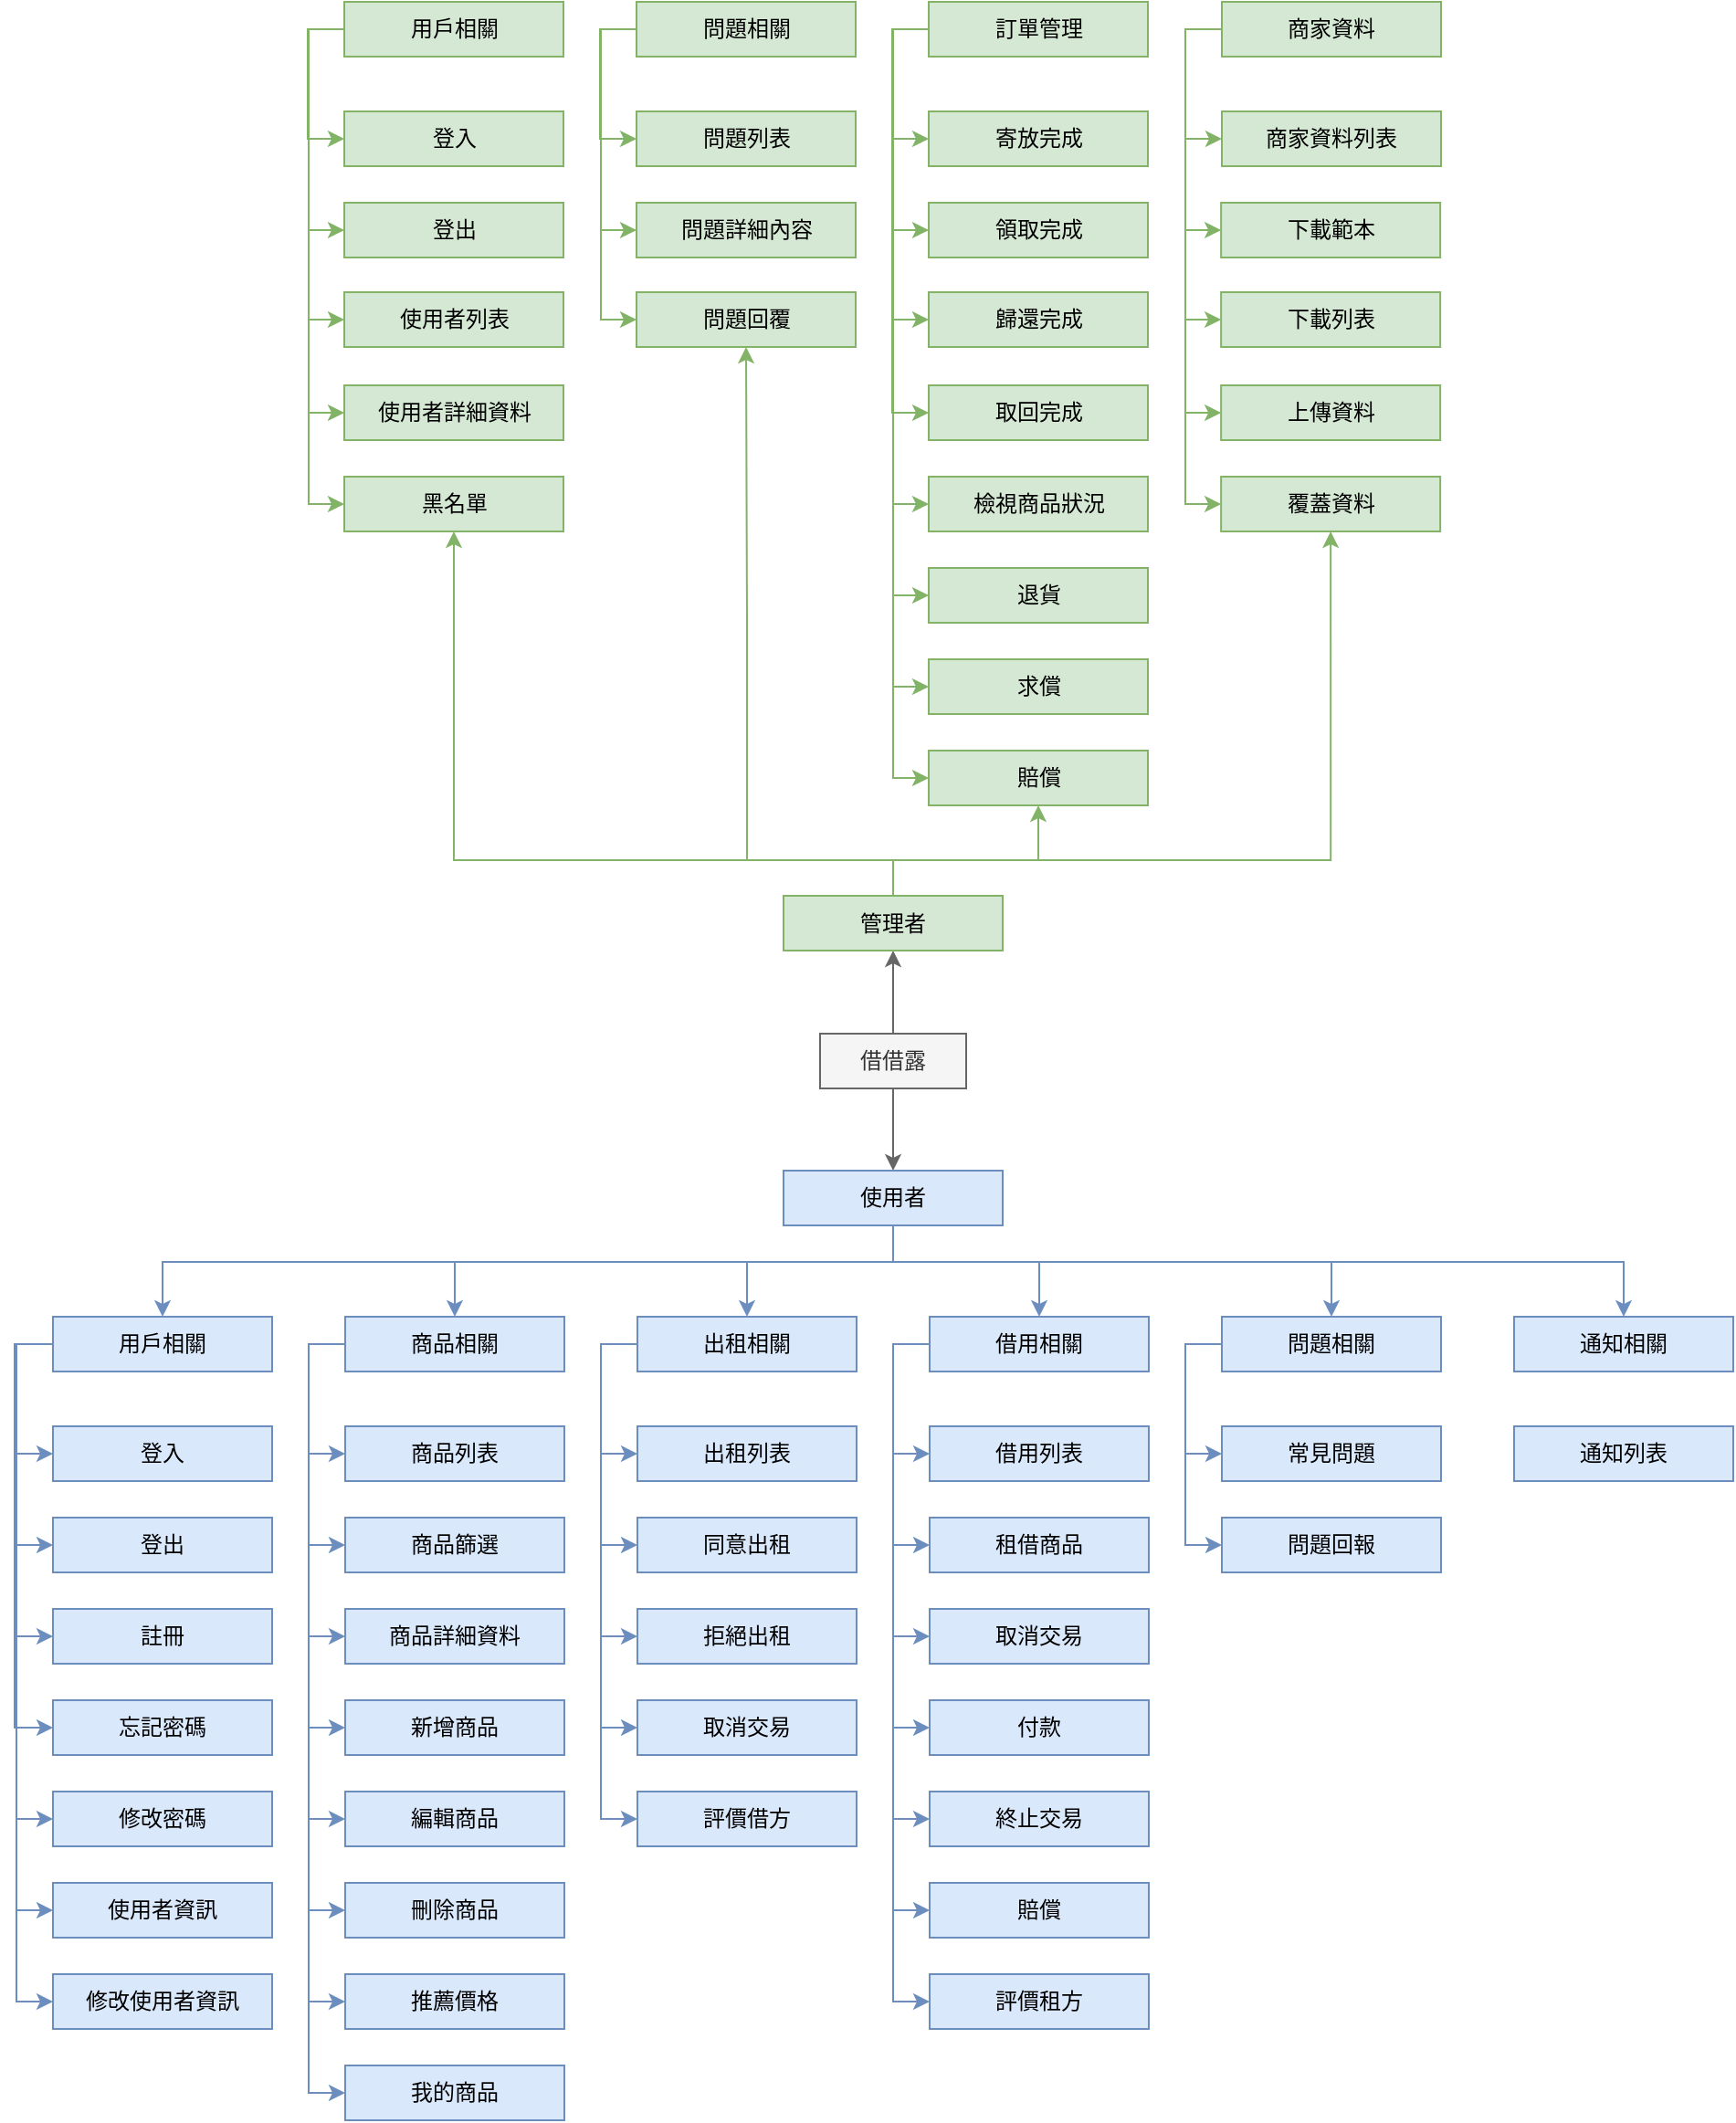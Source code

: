 <mxfile version="14.0.0" type="device"><diagram id="3xspzi98UXfjYOG-OL3M" name="Page-1"><mxGraphModel dx="4780" dy="2593" grid="1" gridSize="10" guides="1" tooltips="1" connect="1" arrows="1" fold="1" page="1" pageScale="1" pageWidth="827" pageHeight="1169" math="0" shadow="0"><root><mxCell id="0"/><mxCell id="1" parent="0"/><mxCell id="9CnYv4ZMV7aLGbf2KHsw-47" style="edgeStyle=orthogonalEdgeStyle;rounded=0;orthogonalLoop=1;jettySize=auto;html=1;entryX=0.5;entryY=1;entryDx=0;entryDy=0;strokeColor=#666666;fillColor=#f5f5f5;" parent="1" source="W2VD9z1xtTbjaSC_eACu-1" target="W2VD9z1xtTbjaSC_eACu-3" edge="1"><mxGeometry relative="1" as="geometry"/></mxCell><mxCell id="nvbiI8qm4RWDlXmhNoOv-21" style="edgeStyle=orthogonalEdgeStyle;rounded=0;orthogonalLoop=1;jettySize=auto;html=1;entryX=0.5;entryY=0;entryDx=0;entryDy=0;strokeColor=#666666;fillColor=#f5f5f5;" parent="1" source="W2VD9z1xtTbjaSC_eACu-1" target="W2VD9z1xtTbjaSC_eACu-2" edge="1"><mxGeometry relative="1" as="geometry"/></mxCell><mxCell id="W2VD9z1xtTbjaSC_eACu-1" value="借借露" style="rounded=0;whiteSpace=wrap;html=1;fillColor=#f5f5f5;strokeColor=#666666;fontColor=#333333;" parent="1" vertex="1"><mxGeometry x="380" y="565" width="80" height="30" as="geometry"/></mxCell><mxCell id="nvbiI8qm4RWDlXmhNoOv-41" style="edgeStyle=orthogonalEdgeStyle;rounded=0;orthogonalLoop=1;jettySize=auto;html=1;entryX=0.5;entryY=0;entryDx=0;entryDy=0;strokeColor=#6c8ebf;fillColor=#dae8fc;" parent="1" source="W2VD9z1xtTbjaSC_eACu-2" target="W2VD9z1xtTbjaSC_eACu-5" edge="1"><mxGeometry relative="1" as="geometry"><Array as="points"><mxPoint x="420" y="690"/><mxPoint x="20" y="690"/></Array></mxGeometry></mxCell><mxCell id="nvbiI8qm4RWDlXmhNoOv-42" style="edgeStyle=orthogonalEdgeStyle;rounded=0;orthogonalLoop=1;jettySize=auto;html=1;entryX=0.5;entryY=0;entryDx=0;entryDy=0;strokeColor=#6c8ebf;fillColor=#dae8fc;" parent="1" source="W2VD9z1xtTbjaSC_eACu-2" target="9CnYv4ZMV7aLGbf2KHsw-19" edge="1"><mxGeometry relative="1" as="geometry"><Array as="points"><mxPoint x="420" y="690"/><mxPoint x="180" y="690"/></Array></mxGeometry></mxCell><mxCell id="nvbiI8qm4RWDlXmhNoOv-43" style="edgeStyle=orthogonalEdgeStyle;rounded=0;orthogonalLoop=1;jettySize=auto;html=1;entryX=0.5;entryY=0;entryDx=0;entryDy=0;strokeColor=#6c8ebf;fillColor=#dae8fc;" parent="1" source="W2VD9z1xtTbjaSC_eACu-2" target="W2VD9z1xtTbjaSC_eACu-9" edge="1"><mxGeometry relative="1" as="geometry"><Array as="points"><mxPoint x="420" y="690"/><mxPoint x="340" y="690"/></Array></mxGeometry></mxCell><mxCell id="nvbiI8qm4RWDlXmhNoOv-44" style="edgeStyle=orthogonalEdgeStyle;rounded=0;orthogonalLoop=1;jettySize=auto;html=1;entryX=0.5;entryY=0;entryDx=0;entryDy=0;strokeColor=#6c8ebf;fillColor=#dae8fc;" parent="1" source="W2VD9z1xtTbjaSC_eACu-2" target="W2VD9z1xtTbjaSC_eACu-7" edge="1"><mxGeometry relative="1" as="geometry"><Array as="points"><mxPoint x="420" y="690"/><mxPoint x="500" y="690"/></Array></mxGeometry></mxCell><mxCell id="nvbiI8qm4RWDlXmhNoOv-45" style="edgeStyle=orthogonalEdgeStyle;rounded=0;orthogonalLoop=1;jettySize=auto;html=1;entryX=0.5;entryY=0;entryDx=0;entryDy=0;strokeColor=#6c8ebf;fillColor=#dae8fc;" parent="1" source="W2VD9z1xtTbjaSC_eACu-2" target="9CnYv4ZMV7aLGbf2KHsw-10" edge="1"><mxGeometry relative="1" as="geometry"><Array as="points"><mxPoint x="420" y="690"/><mxPoint x="660" y="690"/></Array></mxGeometry></mxCell><mxCell id="nvbiI8qm4RWDlXmhNoOv-46" style="edgeStyle=orthogonalEdgeStyle;rounded=0;orthogonalLoop=1;jettySize=auto;html=1;strokeColor=#6c8ebf;fillColor=#dae8fc;" parent="1" source="W2VD9z1xtTbjaSC_eACu-2" target="nvbiI8qm4RWDlXmhNoOv-39" edge="1"><mxGeometry relative="1" as="geometry"><Array as="points"><mxPoint x="420" y="690"/><mxPoint x="820" y="690"/></Array></mxGeometry></mxCell><mxCell id="W2VD9z1xtTbjaSC_eACu-2" value="使用者" style="rounded=0;whiteSpace=wrap;html=1;fillColor=#dae8fc;strokeColor=#6c8ebf;fontColor=#000000;" parent="1" vertex="1"><mxGeometry x="360" y="640" width="120" height="30" as="geometry"/></mxCell><mxCell id="JV4ZUoHTYlGllZ0NXQ0A-34" style="edgeStyle=orthogonalEdgeStyle;rounded=0;orthogonalLoop=1;jettySize=auto;html=1;entryX=0.5;entryY=1;entryDx=0;entryDy=0;strokeColor=#82b366;fillColor=#d5e8d4;" edge="1" parent="1" source="W2VD9z1xtTbjaSC_eACu-3" target="9CnYv4ZMV7aLGbf2KHsw-43"><mxGeometry relative="1" as="geometry"><Array as="points"><mxPoint x="420" y="470"/><mxPoint x="180" y="470"/></Array></mxGeometry></mxCell><mxCell id="JV4ZUoHTYlGllZ0NXQ0A-36" style="edgeStyle=orthogonalEdgeStyle;rounded=0;orthogonalLoop=1;jettySize=auto;html=1;entryX=0.5;entryY=1;entryDx=0;entryDy=0;strokeColor=#82b366;fillColor=#d5e8d4;" edge="1" parent="1" source="W2VD9z1xtTbjaSC_eACu-3" target="H8Y2yIrfdVpz1dwMGRAc-1"><mxGeometry relative="1" as="geometry"><Array as="points"><mxPoint x="420" y="470"/><mxPoint x="340" y="470"/><mxPoint x="340" y="339"/><mxPoint x="340" y="339"/></Array></mxGeometry></mxCell><mxCell id="JV4ZUoHTYlGllZ0NXQ0A-37" style="edgeStyle=orthogonalEdgeStyle;rounded=0;orthogonalLoop=1;jettySize=auto;html=1;entryX=0.5;entryY=1;entryDx=0;entryDy=0;strokeColor=#82b366;fillColor=#d5e8d4;" edge="1" parent="1" source="W2VD9z1xtTbjaSC_eACu-3" target="nvbiI8qm4RWDlXmhNoOv-23"><mxGeometry relative="1" as="geometry"><Array as="points"><mxPoint x="420" y="470"/><mxPoint x="500" y="470"/></Array></mxGeometry></mxCell><mxCell id="JV4ZUoHTYlGllZ0NXQ0A-39" style="edgeStyle=orthogonalEdgeStyle;rounded=0;orthogonalLoop=1;jettySize=auto;html=1;entryX=0.5;entryY=1;entryDx=0;entryDy=0;strokeColor=#82b366;fillColor=#d5e8d4;" edge="1" parent="1" source="W2VD9z1xtTbjaSC_eACu-3" target="JV4ZUoHTYlGllZ0NXQ0A-27"><mxGeometry relative="1" as="geometry"><Array as="points"><mxPoint x="420" y="470"/><mxPoint x="660" y="470"/></Array></mxGeometry></mxCell><mxCell id="W2VD9z1xtTbjaSC_eACu-3" value="管理者" style="rounded=0;whiteSpace=wrap;html=1;fillColor=#d5e8d4;strokeColor=#82b366;fontColor=#000000;" parent="1" vertex="1"><mxGeometry x="360" y="489.5" width="120" height="30" as="geometry"/></mxCell><mxCell id="W2VD9z1xtTbjaSC_eACu-25" style="edgeStyle=orthogonalEdgeStyle;rounded=0;orthogonalLoop=1;jettySize=auto;html=1;entryX=0;entryY=0.5;entryDx=0;entryDy=0;fillColor=#dae8fc;strokeColor=#6c8ebf;" parent="1" source="W2VD9z1xtTbjaSC_eACu-5" target="W2VD9z1xtTbjaSC_eACu-8" edge="1"><mxGeometry relative="1" as="geometry"><Array as="points"><mxPoint x="-61" y="735"/><mxPoint x="-61" y="795"/></Array></mxGeometry></mxCell><mxCell id="W2VD9z1xtTbjaSC_eACu-26" style="edgeStyle=orthogonalEdgeStyle;rounded=0;orthogonalLoop=1;jettySize=auto;html=1;entryX=0;entryY=0.5;entryDx=0;entryDy=0;fillColor=#dae8fc;strokeColor=#6c8ebf;" parent="1" source="W2VD9z1xtTbjaSC_eACu-5" target="W2VD9z1xtTbjaSC_eACu-6" edge="1"><mxGeometry relative="1" as="geometry"><Array as="points"><mxPoint x="-61" y="735"/><mxPoint x="-61" y="845"/></Array></mxGeometry></mxCell><mxCell id="W2VD9z1xtTbjaSC_eACu-27" style="edgeStyle=orthogonalEdgeStyle;rounded=0;orthogonalLoop=1;jettySize=auto;html=1;entryX=0;entryY=0.5;entryDx=0;entryDy=0;fillColor=#dae8fc;strokeColor=#6c8ebf;" parent="1" source="W2VD9z1xtTbjaSC_eACu-5" target="9CnYv4ZMV7aLGbf2KHsw-31" edge="1"><mxGeometry relative="1" as="geometry"><Array as="points"><mxPoint x="-61" y="735"/><mxPoint x="-61" y="895"/></Array></mxGeometry></mxCell><mxCell id="JV4ZUoHTYlGllZ0NXQ0A-16" style="edgeStyle=orthogonalEdgeStyle;rounded=0;orthogonalLoop=1;jettySize=auto;html=1;entryX=0;entryY=0.5;entryDx=0;entryDy=0;strokeColor=#6c8ebf;fillColor=#dae8fc;" edge="1" parent="1" source="W2VD9z1xtTbjaSC_eACu-5" target="JV4ZUoHTYlGllZ0NXQ0A-13"><mxGeometry relative="1" as="geometry"><Array as="points"><mxPoint x="-60" y="735"/><mxPoint x="-60" y="995"/></Array></mxGeometry></mxCell><mxCell id="JV4ZUoHTYlGllZ0NXQ0A-17" style="edgeStyle=orthogonalEdgeStyle;rounded=0;orthogonalLoop=1;jettySize=auto;html=1;entryX=0;entryY=0.5;entryDx=0;entryDy=0;strokeColor=#6c8ebf;fillColor=#dae8fc;" edge="1" parent="1" source="W2VD9z1xtTbjaSC_eACu-5" target="9CnYv4ZMV7aLGbf2KHsw-15"><mxGeometry relative="1" as="geometry"><Array as="points"><mxPoint x="-60" y="735"/><mxPoint x="-60" y="1045"/></Array></mxGeometry></mxCell><mxCell id="JV4ZUoHTYlGllZ0NXQ0A-18" style="edgeStyle=orthogonalEdgeStyle;rounded=0;orthogonalLoop=1;jettySize=auto;html=1;entryX=0;entryY=0.5;entryDx=0;entryDy=0;strokeColor=#6c8ebf;fillColor=#dae8fc;" edge="1" parent="1" source="W2VD9z1xtTbjaSC_eACu-5" target="9CnYv4ZMV7aLGbf2KHsw-17"><mxGeometry relative="1" as="geometry"><Array as="points"><mxPoint x="-60" y="735"/><mxPoint x="-60" y="1095"/></Array></mxGeometry></mxCell><mxCell id="W2VD9z1xtTbjaSC_eACu-5" value="用戶相關" style="rounded=0;whiteSpace=wrap;html=1;fillColor=#dae8fc;strokeColor=#6c8ebf;fontColor=#000000;" parent="1" vertex="1"><mxGeometry x="-40" y="720" width="120" height="30" as="geometry"/></mxCell><mxCell id="W2VD9z1xtTbjaSC_eACu-6" value="登出" style="rounded=0;whiteSpace=wrap;html=1;fillColor=#dae8fc;strokeColor=#6c8ebf;fontColor=#000000;" parent="1" vertex="1"><mxGeometry x="-40" y="830" width="120" height="30" as="geometry"/></mxCell><mxCell id="W2VD9z1xtTbjaSC_eACu-37" style="edgeStyle=orthogonalEdgeStyle;rounded=0;orthogonalLoop=1;jettySize=auto;html=1;entryX=0;entryY=0.5;entryDx=0;entryDy=0;fillColor=#dae8fc;strokeColor=#6c8ebf;" parent="1" source="W2VD9z1xtTbjaSC_eACu-7" target="W2VD9z1xtTbjaSC_eACu-10" edge="1"><mxGeometry relative="1" as="geometry"><Array as="points"><mxPoint x="420" y="735"/><mxPoint x="420" y="795"/></Array></mxGeometry></mxCell><mxCell id="W2VD9z1xtTbjaSC_eACu-38" style="edgeStyle=orthogonalEdgeStyle;rounded=0;orthogonalLoop=1;jettySize=auto;html=1;entryX=0;entryY=0.5;entryDx=0;entryDy=0;fillColor=#dae8fc;strokeColor=#6c8ebf;" parent="1" source="W2VD9z1xtTbjaSC_eACu-7" target="9CnYv4ZMV7aLGbf2KHsw-26" edge="1"><mxGeometry relative="1" as="geometry"><Array as="points"><mxPoint x="420" y="735"/><mxPoint x="420" y="845"/></Array></mxGeometry></mxCell><mxCell id="9CnYv4ZMV7aLGbf2KHsw-34" style="edgeStyle=orthogonalEdgeStyle;rounded=0;orthogonalLoop=1;jettySize=auto;html=1;entryX=0;entryY=0.5;entryDx=0;entryDy=0;strokeColor=#6c8ebf;fillColor=#dae8fc;" parent="1" source="W2VD9z1xtTbjaSC_eACu-7" target="W2VD9z1xtTbjaSC_eACu-13" edge="1"><mxGeometry relative="1" as="geometry"><Array as="points"><mxPoint x="420" y="735"/><mxPoint x="420" y="895"/></Array></mxGeometry></mxCell><mxCell id="nvbiI8qm4RWDlXmhNoOv-34" style="edgeStyle=orthogonalEdgeStyle;rounded=0;orthogonalLoop=1;jettySize=auto;html=1;entryX=0;entryY=0.5;entryDx=0;entryDy=0;strokeColor=#6c8ebf;fillColor=#dae8fc;" parent="1" source="W2VD9z1xtTbjaSC_eACu-7" target="nvbiI8qm4RWDlXmhNoOv-32" edge="1"><mxGeometry relative="1" as="geometry"><Array as="points"><mxPoint x="420" y="735"/><mxPoint x="420" y="945"/></Array></mxGeometry></mxCell><mxCell id="nvbiI8qm4RWDlXmhNoOv-35" style="edgeStyle=orthogonalEdgeStyle;rounded=0;orthogonalLoop=1;jettySize=auto;html=1;entryX=0;entryY=0.5;entryDx=0;entryDy=0;strokeColor=#6c8ebf;fillColor=#dae8fc;" parent="1" source="W2VD9z1xtTbjaSC_eACu-7" target="nvbiI8qm4RWDlXmhNoOv-33" edge="1"><mxGeometry relative="1" as="geometry"><Array as="points"><mxPoint x="420" y="735"/><mxPoint x="420" y="995"/></Array></mxGeometry></mxCell><mxCell id="nvbiI8qm4RWDlXmhNoOv-36" style="edgeStyle=orthogonalEdgeStyle;rounded=0;orthogonalLoop=1;jettySize=auto;html=1;entryX=0;entryY=0.5;entryDx=0;entryDy=0;strokeColor=#6c8ebf;fillColor=#dae8fc;" parent="1" source="W2VD9z1xtTbjaSC_eACu-7" target="9CnYv4ZMV7aLGbf2KHsw-18" edge="1"><mxGeometry relative="1" as="geometry"><Array as="points"><mxPoint x="420" y="735"/><mxPoint x="420" y="1045"/></Array></mxGeometry></mxCell><mxCell id="JV4ZUoHTYlGllZ0NXQ0A-21" style="edgeStyle=orthogonalEdgeStyle;rounded=0;orthogonalLoop=1;jettySize=auto;html=1;entryX=0;entryY=0.5;entryDx=0;entryDy=0;strokeColor=#6c8ebf;fillColor=#dae8fc;" edge="1" parent="1" source="W2VD9z1xtTbjaSC_eACu-7" target="JV4ZUoHTYlGllZ0NXQ0A-15"><mxGeometry relative="1" as="geometry"><Array as="points"><mxPoint x="420" y="735"/><mxPoint x="420" y="1095"/></Array></mxGeometry></mxCell><mxCell id="W2VD9z1xtTbjaSC_eACu-7" value="&lt;div&gt;借用相關&lt;/div&gt;" style="rounded=0;whiteSpace=wrap;html=1;fillColor=#dae8fc;strokeColor=#6c8ebf;fontColor=#000000;" parent="1" vertex="1"><mxGeometry x="440" y="720" width="120" height="30" as="geometry"/></mxCell><mxCell id="W2VD9z1xtTbjaSC_eACu-8" value="登入" style="rounded=0;whiteSpace=wrap;html=1;fillColor=#dae8fc;strokeColor=#6c8ebf;fontColor=#000000;" parent="1" vertex="1"><mxGeometry x="-40" y="780" width="120" height="30" as="geometry"/></mxCell><mxCell id="W2VD9z1xtTbjaSC_eACu-32" style="edgeStyle=orthogonalEdgeStyle;rounded=0;orthogonalLoop=1;jettySize=auto;html=1;entryX=0;entryY=0.5;entryDx=0;entryDy=0;fillColor=#dae8fc;strokeColor=#6c8ebf;" parent="1" source="W2VD9z1xtTbjaSC_eACu-9" target="W2VD9z1xtTbjaSC_eACu-15" edge="1"><mxGeometry relative="1" as="geometry"><Array as="points"><mxPoint x="260" y="735"/><mxPoint x="260" y="795"/></Array></mxGeometry></mxCell><mxCell id="W2VD9z1xtTbjaSC_eACu-33" style="edgeStyle=orthogonalEdgeStyle;rounded=0;orthogonalLoop=1;jettySize=auto;html=1;entryX=0;entryY=0.5;entryDx=0;entryDy=0;fillColor=#dae8fc;strokeColor=#6c8ebf;" parent="1" source="W2VD9z1xtTbjaSC_eACu-9" target="W2VD9z1xtTbjaSC_eACu-16" edge="1"><mxGeometry relative="1" as="geometry"><Array as="points"><mxPoint x="260" y="735"/><mxPoint x="260" y="845"/></Array></mxGeometry></mxCell><mxCell id="W2VD9z1xtTbjaSC_eACu-34" style="edgeStyle=orthogonalEdgeStyle;rounded=0;orthogonalLoop=1;jettySize=auto;html=1;entryX=0;entryY=0.5;entryDx=0;entryDy=0;fillColor=#dae8fc;strokeColor=#6c8ebf;" parent="1" source="W2VD9z1xtTbjaSC_eACu-9" target="W2VD9z1xtTbjaSC_eACu-19" edge="1"><mxGeometry relative="1" as="geometry"><Array as="points"><mxPoint x="260" y="735"/><mxPoint x="260" y="895"/></Array></mxGeometry></mxCell><mxCell id="W2VD9z1xtTbjaSC_eACu-35" style="edgeStyle=orthogonalEdgeStyle;rounded=0;orthogonalLoop=1;jettySize=auto;html=1;entryX=0;entryY=0.5;entryDx=0;entryDy=0;fillColor=#dae8fc;strokeColor=#6c8ebf;" parent="1" source="W2VD9z1xtTbjaSC_eACu-9" target="W2VD9z1xtTbjaSC_eACu-17" edge="1"><mxGeometry relative="1" as="geometry"><Array as="points"><mxPoint x="260" y="735"/><mxPoint x="260" y="945"/></Array></mxGeometry></mxCell><mxCell id="W2VD9z1xtTbjaSC_eACu-36" style="edgeStyle=orthogonalEdgeStyle;rounded=0;orthogonalLoop=1;jettySize=auto;html=1;entryX=0;entryY=0.5;entryDx=0;entryDy=0;fillColor=#dae8fc;strokeColor=#6c8ebf;" parent="1" source="W2VD9z1xtTbjaSC_eACu-9" target="W2VD9z1xtTbjaSC_eACu-18" edge="1"><mxGeometry relative="1" as="geometry"><Array as="points"><mxPoint x="260" y="735"/><mxPoint x="260" y="995"/></Array></mxGeometry></mxCell><mxCell id="W2VD9z1xtTbjaSC_eACu-9" value="出租相關" style="rounded=0;whiteSpace=wrap;html=1;fillColor=#dae8fc;strokeColor=#6c8ebf;fontColor=#000000;" parent="1" vertex="1"><mxGeometry x="280" y="720" width="120" height="30" as="geometry"/></mxCell><mxCell id="W2VD9z1xtTbjaSC_eACu-10" value="借用列表" style="rounded=0;whiteSpace=wrap;html=1;fillColor=#dae8fc;strokeColor=#6c8ebf;fontColor=#000000;" parent="1" vertex="1"><mxGeometry x="440" y="780" width="120" height="30" as="geometry"/></mxCell><mxCell id="W2VD9z1xtTbjaSC_eACu-11" value="忘記密碼" style="rounded=0;whiteSpace=wrap;html=1;fillColor=#dae8fc;strokeColor=#6c8ebf;fontColor=#000000;" parent="1" vertex="1"><mxGeometry x="-40" y="930" width="120" height="30" as="geometry"/></mxCell><mxCell id="W2VD9z1xtTbjaSC_eACu-13" value="取消交易" style="rounded=0;whiteSpace=wrap;html=1;fillColor=#dae8fc;strokeColor=#6c8ebf;fontColor=#000000;" parent="1" vertex="1"><mxGeometry x="440" y="880" width="120" height="30" as="geometry"/></mxCell><mxCell id="W2VD9z1xtTbjaSC_eACu-15" value="出租列表" style="rounded=0;whiteSpace=wrap;html=1;fillColor=#dae8fc;strokeColor=#6c8ebf;fontColor=#000000;" parent="1" vertex="1"><mxGeometry x="280" y="780" width="120" height="30" as="geometry"/></mxCell><mxCell id="W2VD9z1xtTbjaSC_eACu-16" value="同意出租" style="rounded=0;whiteSpace=wrap;html=1;fillColor=#dae8fc;strokeColor=#6c8ebf;fontColor=#000000;" parent="1" vertex="1"><mxGeometry x="280" y="830" width="120" height="30" as="geometry"/></mxCell><mxCell id="W2VD9z1xtTbjaSC_eACu-17" value="取消交易" style="rounded=0;whiteSpace=wrap;html=1;fillColor=#dae8fc;strokeColor=#6c8ebf;fontColor=#000000;" parent="1" vertex="1"><mxGeometry x="280" y="930" width="120" height="30" as="geometry"/></mxCell><mxCell id="W2VD9z1xtTbjaSC_eACu-18" value="評價借方" style="rounded=0;whiteSpace=wrap;html=1;fillColor=#dae8fc;strokeColor=#6c8ebf;fontColor=#000000;" parent="1" vertex="1"><mxGeometry x="280" y="980" width="120" height="30" as="geometry"/></mxCell><mxCell id="W2VD9z1xtTbjaSC_eACu-19" value="拒絕出租" style="rounded=0;whiteSpace=wrap;html=1;fillColor=#dae8fc;strokeColor=#6c8ebf;fontColor=#000000;" parent="1" vertex="1"><mxGeometry x="280" y="880" width="120" height="30" as="geometry"/></mxCell><mxCell id="H8Y2yIrfdVpz1dwMGRAc-1" value="問題回覆" style="rounded=0;whiteSpace=wrap;html=1;fillColor=#d5e8d4;strokeColor=#82b366;fontColor=#000000;" parent="1" vertex="1"><mxGeometry x="279.5" y="159" width="120" height="30" as="geometry"/></mxCell><mxCell id="H8Y2yIrfdVpz1dwMGRAc-2" value="問題列表" style="rounded=0;whiteSpace=wrap;html=1;fillColor=#d5e8d4;strokeColor=#82b366;fontColor=#000000;" parent="1" vertex="1"><mxGeometry x="279.5" y="60" width="120" height="30" as="geometry"/></mxCell><mxCell id="H8Y2yIrfdVpz1dwMGRAc-29" style="edgeStyle=orthogonalEdgeStyle;rounded=0;orthogonalLoop=1;jettySize=auto;html=1;fillColor=#d5e8d4;strokeColor=#82b366;" parent="1" source="H8Y2yIrfdVpz1dwMGRAc-3" edge="1"><mxGeometry relative="1" as="geometry"><mxPoint x="279.5" y="75" as="targetPoint"/><Array as="points"><mxPoint x="259.5" y="15"/><mxPoint x="259.5" y="75"/><mxPoint x="279.5" y="75"/></Array></mxGeometry></mxCell><mxCell id="JV4ZUoHTYlGllZ0NXQ0A-10" style="edgeStyle=orthogonalEdgeStyle;rounded=0;orthogonalLoop=1;jettySize=auto;html=1;entryX=0;entryY=0.5;entryDx=0;entryDy=0;strokeColor=#82b366;fillColor=#d5e8d4;" edge="1" parent="1" source="H8Y2yIrfdVpz1dwMGRAc-3" target="JV4ZUoHTYlGllZ0NXQ0A-4"><mxGeometry relative="1" as="geometry"><Array as="points"><mxPoint x="260" y="15"/><mxPoint x="260" y="125"/></Array></mxGeometry></mxCell><mxCell id="JV4ZUoHTYlGllZ0NXQ0A-11" style="edgeStyle=orthogonalEdgeStyle;rounded=0;orthogonalLoop=1;jettySize=auto;html=1;entryX=0;entryY=0.5;entryDx=0;entryDy=0;strokeColor=#82b366;fillColor=#d5e8d4;" edge="1" parent="1" source="H8Y2yIrfdVpz1dwMGRAc-3" target="H8Y2yIrfdVpz1dwMGRAc-1"><mxGeometry relative="1" as="geometry"><Array as="points"><mxPoint x="260" y="15"/><mxPoint x="260" y="174"/></Array></mxGeometry></mxCell><mxCell id="H8Y2yIrfdVpz1dwMGRAc-3" value="問題相關" style="rounded=0;whiteSpace=wrap;html=1;fillColor=#d5e8d4;strokeColor=#82b366;fontColor=#000000;" parent="1" vertex="1"><mxGeometry x="279.5" width="120" height="30" as="geometry"/></mxCell><mxCell id="H8Y2yIrfdVpz1dwMGRAc-9" value="登入" style="rounded=0;whiteSpace=wrap;html=1;fillColor=#d5e8d4;strokeColor=#82b366;fontColor=#000000;" parent="1" vertex="1"><mxGeometry x="119.5" y="60" width="120" height="30" as="geometry"/></mxCell><mxCell id="H8Y2yIrfdVpz1dwMGRAc-24" style="edgeStyle=orthogonalEdgeStyle;rounded=0;orthogonalLoop=1;jettySize=auto;html=1;fillColor=#d5e8d4;strokeColor=#82b366;" parent="1" source="H8Y2yIrfdVpz1dwMGRAc-10" edge="1"><mxGeometry relative="1" as="geometry"><mxPoint x="119.5" y="75" as="targetPoint"/><Array as="points"><mxPoint x="99.5" y="15"/><mxPoint x="99.5" y="75"/><mxPoint x="119.5" y="75"/></Array></mxGeometry></mxCell><mxCell id="JV4ZUoHTYlGllZ0NXQ0A-6" style="edgeStyle=orthogonalEdgeStyle;rounded=0;orthogonalLoop=1;jettySize=auto;html=1;entryX=0;entryY=0.5;entryDx=0;entryDy=0;strokeColor=#82b366;fillColor=#d5e8d4;" edge="1" parent="1" source="H8Y2yIrfdVpz1dwMGRAc-10" target="JV4ZUoHTYlGllZ0NXQ0A-2"><mxGeometry relative="1" as="geometry"><Array as="points"><mxPoint x="100" y="15"/><mxPoint x="100" y="125"/></Array></mxGeometry></mxCell><mxCell id="JV4ZUoHTYlGllZ0NXQ0A-7" style="edgeStyle=orthogonalEdgeStyle;rounded=0;orthogonalLoop=1;jettySize=auto;html=1;entryX=0;entryY=0.5;entryDx=0;entryDy=0;strokeColor=#82b366;fillColor=#d5e8d4;" edge="1" parent="1" source="H8Y2yIrfdVpz1dwMGRAc-10" target="JV4ZUoHTYlGllZ0NXQ0A-1"><mxGeometry relative="1" as="geometry"><Array as="points"><mxPoint x="100" y="15"/><mxPoint x="100" y="174"/></Array></mxGeometry></mxCell><mxCell id="JV4ZUoHTYlGllZ0NXQ0A-8" style="edgeStyle=orthogonalEdgeStyle;rounded=0;orthogonalLoop=1;jettySize=auto;html=1;entryX=0;entryY=0.5;entryDx=0;entryDy=0;strokeColor=#82b366;fillColor=#d5e8d4;" edge="1" parent="1" source="H8Y2yIrfdVpz1dwMGRAc-10" target="JV4ZUoHTYlGllZ0NXQ0A-3"><mxGeometry relative="1" as="geometry"><Array as="points"><mxPoint x="100" y="15"/><mxPoint x="100" y="225"/></Array></mxGeometry></mxCell><mxCell id="JV4ZUoHTYlGllZ0NXQ0A-9" style="edgeStyle=orthogonalEdgeStyle;rounded=0;orthogonalLoop=1;jettySize=auto;html=1;entryX=0;entryY=0.5;entryDx=0;entryDy=0;strokeColor=#82b366;fillColor=#d5e8d4;" edge="1" parent="1" source="H8Y2yIrfdVpz1dwMGRAc-10" target="9CnYv4ZMV7aLGbf2KHsw-43"><mxGeometry relative="1" as="geometry"><Array as="points"><mxPoint x="100" y="15"/><mxPoint x="100" y="275"/></Array></mxGeometry></mxCell><mxCell id="H8Y2yIrfdVpz1dwMGRAc-10" value="用戶相關" style="rounded=0;whiteSpace=wrap;html=1;fillColor=#d5e8d4;strokeColor=#82b366;fontColor=#000000;" parent="1" vertex="1"><mxGeometry x="119.5" width="120" height="30" as="geometry"/></mxCell><mxCell id="H8Y2yIrfdVpz1dwMGRAc-32" style="edgeStyle=orthogonalEdgeStyle;rounded=0;orthogonalLoop=1;jettySize=auto;html=1;entryX=0;entryY=0.5;entryDx=0;entryDy=0;fillColor=#d5e8d4;strokeColor=#82b366;" parent="1" source="H8Y2yIrfdVpz1dwMGRAc-13" target="H8Y2yIrfdVpz1dwMGRAc-14" edge="1"><mxGeometry relative="1" as="geometry"><Array as="points"><mxPoint x="419.5" y="15"/><mxPoint x="419.5" y="75"/></Array></mxGeometry></mxCell><mxCell id="nvbiI8qm4RWDlXmhNoOv-24" style="edgeStyle=orthogonalEdgeStyle;rounded=0;orthogonalLoop=1;jettySize=auto;html=1;entryX=0;entryY=0.5;entryDx=0;entryDy=0;strokeColor=#82b366;fillColor=#d5e8d4;" parent="1" source="H8Y2yIrfdVpz1dwMGRAc-13" target="nvbiI8qm4RWDlXmhNoOv-1" edge="1"><mxGeometry relative="1" as="geometry"><Array as="points"><mxPoint x="419.5" y="15"/><mxPoint x="419.5" y="125"/></Array></mxGeometry></mxCell><mxCell id="nvbiI8qm4RWDlXmhNoOv-25" style="edgeStyle=orthogonalEdgeStyle;rounded=0;orthogonalLoop=1;jettySize=auto;html=1;entryX=0;entryY=0.5;entryDx=0;entryDy=0;strokeColor=#82b366;fillColor=#d5e8d4;" parent="1" source="H8Y2yIrfdVpz1dwMGRAc-13" target="nvbiI8qm4RWDlXmhNoOv-4" edge="1"><mxGeometry relative="1" as="geometry"><Array as="points"><mxPoint x="419.5" y="15"/><mxPoint x="419.5" y="174"/></Array></mxGeometry></mxCell><mxCell id="nvbiI8qm4RWDlXmhNoOv-26" style="edgeStyle=orthogonalEdgeStyle;rounded=0;orthogonalLoop=1;jettySize=auto;html=1;entryX=0;entryY=0.5;entryDx=0;entryDy=0;strokeColor=#82b366;fillColor=#d5e8d4;" parent="1" source="H8Y2yIrfdVpz1dwMGRAc-13" target="nvbiI8qm4RWDlXmhNoOv-2" edge="1"><mxGeometry relative="1" as="geometry"><Array as="points"><mxPoint x="419.5" y="15"/><mxPoint x="419.5" y="225"/></Array></mxGeometry></mxCell><mxCell id="nvbiI8qm4RWDlXmhNoOv-47" style="edgeStyle=orthogonalEdgeStyle;rounded=0;orthogonalLoop=1;jettySize=auto;html=1;entryX=0;entryY=0.5;entryDx=0;entryDy=0;strokeColor=#82b366;fillColor=#d5e8d4;" parent="1" source="H8Y2yIrfdVpz1dwMGRAc-13" target="H8Y2yIrfdVpz1dwMGRAc-16" edge="1"><mxGeometry relative="1" as="geometry"><Array as="points"><mxPoint x="420" y="15"/><mxPoint x="420" y="275"/></Array></mxGeometry></mxCell><mxCell id="nvbiI8qm4RWDlXmhNoOv-48" style="edgeStyle=orthogonalEdgeStyle;rounded=0;orthogonalLoop=1;jettySize=auto;html=1;entryX=0;entryY=0.5;entryDx=0;entryDy=0;strokeColor=#82b366;fillColor=#d5e8d4;" parent="1" source="H8Y2yIrfdVpz1dwMGRAc-13" target="H8Y2yIrfdVpz1dwMGRAc-17" edge="1"><mxGeometry relative="1" as="geometry"><Array as="points"><mxPoint x="420" y="15"/><mxPoint x="420" y="325"/></Array></mxGeometry></mxCell><mxCell id="nvbiI8qm4RWDlXmhNoOv-49" style="edgeStyle=orthogonalEdgeStyle;rounded=0;orthogonalLoop=1;jettySize=auto;html=1;entryX=0;entryY=0.5;entryDx=0;entryDy=0;strokeColor=#82b366;fillColor=#d5e8d4;" parent="1" source="H8Y2yIrfdVpz1dwMGRAc-13" target="9CnYv4ZMV7aLGbf2KHsw-5" edge="1"><mxGeometry relative="1" as="geometry"><Array as="points"><mxPoint x="420" y="15"/><mxPoint x="420" y="375"/></Array></mxGeometry></mxCell><mxCell id="nvbiI8qm4RWDlXmhNoOv-50" style="edgeStyle=orthogonalEdgeStyle;rounded=0;orthogonalLoop=1;jettySize=auto;html=1;entryX=0;entryY=0.5;entryDx=0;entryDy=0;strokeColor=#82b366;fillColor=#d5e8d4;" parent="1" source="H8Y2yIrfdVpz1dwMGRAc-13" target="nvbiI8qm4RWDlXmhNoOv-23" edge="1"><mxGeometry relative="1" as="geometry"><Array as="points"><mxPoint x="420" y="15"/><mxPoint x="420" y="425"/></Array></mxGeometry></mxCell><mxCell id="H8Y2yIrfdVpz1dwMGRAc-13" value="訂單管理" style="rounded=0;whiteSpace=wrap;html=1;fillColor=#d5e8d4;strokeColor=#82b366;fontColor=#000000;" parent="1" vertex="1"><mxGeometry x="439.5" width="120" height="30" as="geometry"/></mxCell><mxCell id="H8Y2yIrfdVpz1dwMGRAc-14" value="寄放完成" style="rounded=0;whiteSpace=wrap;html=1;fillColor=#d5e8d4;strokeColor=#82b366;fontColor=#000000;" parent="1" vertex="1"><mxGeometry x="439.5" y="60" width="120" height="30" as="geometry"/></mxCell><mxCell id="H8Y2yIrfdVpz1dwMGRAc-16" value="檢視商品狀況" style="rounded=0;whiteSpace=wrap;html=1;fillColor=#d5e8d4;strokeColor=#82b366;fontColor=#000000;" parent="1" vertex="1"><mxGeometry x="439.5" y="260" width="120" height="30" as="geometry"/></mxCell><mxCell id="H8Y2yIrfdVpz1dwMGRAc-17" value="退貨" style="rounded=0;whiteSpace=wrap;html=1;fillColor=#d5e8d4;strokeColor=#82b366;fontColor=#000000;" parent="1" vertex="1"><mxGeometry x="439.5" y="310" width="120" height="30" as="geometry"/></mxCell><mxCell id="9CnYv4ZMV7aLGbf2KHsw-5" value="求償" style="rounded=0;whiteSpace=wrap;html=1;fillColor=#d5e8d4;strokeColor=#82b366;fontColor=#000000;" parent="1" vertex="1"><mxGeometry x="439.5" y="360" width="120" height="30" as="geometry"/></mxCell><mxCell id="9CnYv4ZMV7aLGbf2KHsw-8" style="edgeStyle=orthogonalEdgeStyle;rounded=0;orthogonalLoop=1;jettySize=auto;html=1;entryX=0;entryY=0.5;entryDx=0;entryDy=0;fillColor=#dae8fc;strokeColor=#6c8ebf;" parent="1" source="9CnYv4ZMV7aLGbf2KHsw-10" target="9CnYv4ZMV7aLGbf2KHsw-11" edge="1"><mxGeometry relative="1" as="geometry"><Array as="points"><mxPoint x="580" y="735"/><mxPoint x="580" y="795"/></Array></mxGeometry></mxCell><mxCell id="9CnYv4ZMV7aLGbf2KHsw-9" style="edgeStyle=orthogonalEdgeStyle;rounded=0;orthogonalLoop=1;jettySize=auto;html=1;entryX=0;entryY=0.5;entryDx=0;entryDy=0;fillColor=#dae8fc;strokeColor=#6c8ebf;" parent="1" source="9CnYv4ZMV7aLGbf2KHsw-10" target="9CnYv4ZMV7aLGbf2KHsw-12" edge="1"><mxGeometry relative="1" as="geometry"><Array as="points"><mxPoint x="580" y="735"/><mxPoint x="580" y="845"/></Array></mxGeometry></mxCell><mxCell id="9CnYv4ZMV7aLGbf2KHsw-10" value="問題相關" style="rounded=0;whiteSpace=wrap;html=1;fillColor=#dae8fc;strokeColor=#6c8ebf;fontColor=#000000;" parent="1" vertex="1"><mxGeometry x="600" y="720" width="120" height="30" as="geometry"/></mxCell><mxCell id="9CnYv4ZMV7aLGbf2KHsw-11" value="常見問題" style="rounded=0;whiteSpace=wrap;html=1;fillColor=#dae8fc;strokeColor=#6c8ebf;fontColor=#000000;" parent="1" vertex="1"><mxGeometry x="600" y="780" width="120" height="30" as="geometry"/></mxCell><mxCell id="9CnYv4ZMV7aLGbf2KHsw-12" value="問題回報" style="rounded=0;whiteSpace=wrap;html=1;fillColor=#dae8fc;strokeColor=#6c8ebf;fontColor=#000000;" parent="1" vertex="1"><mxGeometry x="600" y="830" width="120" height="30" as="geometry"/></mxCell><mxCell id="9CnYv4ZMV7aLGbf2KHsw-14" style="edgeStyle=orthogonalEdgeStyle;rounded=0;orthogonalLoop=1;jettySize=auto;html=1;entryX=0;entryY=0.5;entryDx=0;entryDy=0;fillColor=#dae8fc;strokeColor=#6c8ebf;exitX=0;exitY=0.5;exitDx=0;exitDy=0;" parent="1" source="W2VD9z1xtTbjaSC_eACu-5" target="W2VD9z1xtTbjaSC_eACu-11" edge="1"><mxGeometry relative="1" as="geometry"><Array as="points"><mxPoint x="-61" y="735"/><mxPoint x="-61" y="945"/></Array><mxPoint x="-41" y="785" as="sourcePoint"/></mxGeometry></mxCell><mxCell id="9CnYv4ZMV7aLGbf2KHsw-15" value="使用者資訊" style="rounded=0;whiteSpace=wrap;html=1;fillColor=#dae8fc;strokeColor=#6c8ebf;fontColor=#000000;" parent="1" vertex="1"><mxGeometry x="-40" y="1030" width="120" height="30" as="geometry"/></mxCell><mxCell id="9CnYv4ZMV7aLGbf2KHsw-17" value="修改使用者資訊" style="rounded=0;whiteSpace=wrap;html=1;fillColor=#dae8fc;strokeColor=#6c8ebf;fontColor=#000000;" parent="1" vertex="1"><mxGeometry x="-40" y="1080" width="120" height="30" as="geometry"/></mxCell><mxCell id="9CnYv4ZMV7aLGbf2KHsw-18" value="賠償" style="rounded=0;whiteSpace=wrap;html=1;fillColor=#dae8fc;strokeColor=#6c8ebf;fontColor=#000000;" parent="1" vertex="1"><mxGeometry x="440" y="1030" width="120" height="30" as="geometry"/></mxCell><mxCell id="9CnYv4ZMV7aLGbf2KHsw-37" style="edgeStyle=orthogonalEdgeStyle;rounded=0;orthogonalLoop=1;jettySize=auto;html=1;entryX=0;entryY=0.5;entryDx=0;entryDy=0;strokeColor=#6c8ebf;fillColor=#dae8fc;" parent="1" source="9CnYv4ZMV7aLGbf2KHsw-19" target="9CnYv4ZMV7aLGbf2KHsw-24" edge="1"><mxGeometry relative="1" as="geometry"><Array as="points"><mxPoint x="100" y="735"/><mxPoint x="100" y="1045"/></Array></mxGeometry></mxCell><mxCell id="9CnYv4ZMV7aLGbf2KHsw-38" style="edgeStyle=orthogonalEdgeStyle;rounded=0;orthogonalLoop=1;jettySize=auto;html=1;entryX=0;entryY=0.5;entryDx=0;entryDy=0;strokeColor=#6c8ebf;fillColor=#dae8fc;" parent="1" source="9CnYv4ZMV7aLGbf2KHsw-19" target="9CnYv4ZMV7aLGbf2KHsw-23" edge="1"><mxGeometry relative="1" as="geometry"><Array as="points"><mxPoint x="100" y="735"/><mxPoint x="100" y="995"/></Array></mxGeometry></mxCell><mxCell id="9CnYv4ZMV7aLGbf2KHsw-39" style="edgeStyle=orthogonalEdgeStyle;rounded=0;orthogonalLoop=1;jettySize=auto;html=1;entryX=0;entryY=0.5;entryDx=0;entryDy=0;strokeColor=#6c8ebf;fillColor=#dae8fc;" parent="1" source="9CnYv4ZMV7aLGbf2KHsw-19" target="9CnYv4ZMV7aLGbf2KHsw-22" edge="1"><mxGeometry relative="1" as="geometry"><Array as="points"><mxPoint x="100" y="735"/><mxPoint x="100" y="945"/></Array></mxGeometry></mxCell><mxCell id="9CnYv4ZMV7aLGbf2KHsw-40" style="edgeStyle=orthogonalEdgeStyle;rounded=0;orthogonalLoop=1;jettySize=auto;html=1;entryX=0;entryY=0.5;entryDx=0;entryDy=0;strokeColor=#6c8ebf;fillColor=#dae8fc;" parent="1" source="9CnYv4ZMV7aLGbf2KHsw-19" target="9CnYv4ZMV7aLGbf2KHsw-21" edge="1"><mxGeometry relative="1" as="geometry"><Array as="points"><mxPoint x="100" y="735"/><mxPoint x="100" y="895"/></Array></mxGeometry></mxCell><mxCell id="9CnYv4ZMV7aLGbf2KHsw-41" style="edgeStyle=orthogonalEdgeStyle;rounded=0;orthogonalLoop=1;jettySize=auto;html=1;entryX=0;entryY=0.5;entryDx=0;entryDy=0;strokeColor=#6c8ebf;fillColor=#dae8fc;" parent="1" source="9CnYv4ZMV7aLGbf2KHsw-19" target="9CnYv4ZMV7aLGbf2KHsw-25" edge="1"><mxGeometry relative="1" as="geometry"><Array as="points"><mxPoint x="100" y="735"/><mxPoint x="100" y="845"/></Array></mxGeometry></mxCell><mxCell id="9CnYv4ZMV7aLGbf2KHsw-42" style="edgeStyle=orthogonalEdgeStyle;rounded=0;orthogonalLoop=1;jettySize=auto;html=1;entryX=0;entryY=0.5;entryDx=0;entryDy=0;strokeColor=#6c8ebf;fillColor=#dae8fc;" parent="1" source="9CnYv4ZMV7aLGbf2KHsw-19" target="9CnYv4ZMV7aLGbf2KHsw-20" edge="1"><mxGeometry relative="1" as="geometry"><Array as="points"><mxPoint x="100" y="735"/><mxPoint x="100" y="795"/></Array></mxGeometry></mxCell><mxCell id="JV4ZUoHTYlGllZ0NXQ0A-19" style="edgeStyle=orthogonalEdgeStyle;rounded=0;orthogonalLoop=1;jettySize=auto;html=1;entryX=0;entryY=0.5;entryDx=0;entryDy=0;strokeColor=#6c8ebf;fillColor=#dae8fc;" edge="1" parent="1" source="9CnYv4ZMV7aLGbf2KHsw-19" target="JV4ZUoHTYlGllZ0NXQ0A-14"><mxGeometry relative="1" as="geometry"><Array as="points"><mxPoint x="100" y="735"/><mxPoint x="100" y="1095"/></Array></mxGeometry></mxCell><mxCell id="JV4ZUoHTYlGllZ0NXQ0A-20" style="edgeStyle=orthogonalEdgeStyle;rounded=0;orthogonalLoop=1;jettySize=auto;html=1;entryX=0;entryY=0.5;entryDx=0;entryDy=0;strokeColor=#6c8ebf;fillColor=#dae8fc;" edge="1" parent="1" source="9CnYv4ZMV7aLGbf2KHsw-19" target="9CnYv4ZMV7aLGbf2KHsw-28"><mxGeometry relative="1" as="geometry"><Array as="points"><mxPoint x="100" y="735"/><mxPoint x="100" y="1145"/></Array></mxGeometry></mxCell><mxCell id="9CnYv4ZMV7aLGbf2KHsw-19" value="&lt;div&gt;商品相關&lt;/div&gt;" style="rounded=0;whiteSpace=wrap;html=1;fillColor=#dae8fc;strokeColor=#6c8ebf;fontColor=#000000;" parent="1" vertex="1"><mxGeometry x="120" y="720" width="120" height="30" as="geometry"/></mxCell><mxCell id="9CnYv4ZMV7aLGbf2KHsw-20" value="&lt;div&gt;商品列表&lt;/div&gt;" style="rounded=0;whiteSpace=wrap;html=1;fillColor=#dae8fc;strokeColor=#6c8ebf;fontColor=#000000;" parent="1" vertex="1"><mxGeometry x="120" y="780" width="120" height="30" as="geometry"/></mxCell><mxCell id="9CnYv4ZMV7aLGbf2KHsw-21" value="&lt;div&gt;商品詳細資料&lt;/div&gt;" style="rounded=0;whiteSpace=wrap;html=1;fillColor=#dae8fc;strokeColor=#6c8ebf;fontColor=#000000;" parent="1" vertex="1"><mxGeometry x="120" y="880" width="120" height="30" as="geometry"/></mxCell><mxCell id="9CnYv4ZMV7aLGbf2KHsw-22" value="&lt;div&gt;新增商品&lt;/div&gt;" style="rounded=0;whiteSpace=wrap;html=1;fillColor=#dae8fc;strokeColor=#6c8ebf;fontColor=#000000;" parent="1" vertex="1"><mxGeometry x="120" y="930" width="120" height="30" as="geometry"/></mxCell><mxCell id="9CnYv4ZMV7aLGbf2KHsw-23" value="&lt;div&gt;編輯商品&lt;/div&gt;" style="rounded=0;whiteSpace=wrap;html=1;fillColor=#dae8fc;strokeColor=#6c8ebf;fontColor=#000000;" parent="1" vertex="1"><mxGeometry x="120" y="980" width="120" height="30" as="geometry"/></mxCell><mxCell id="9CnYv4ZMV7aLGbf2KHsw-24" value="&lt;div&gt;刪除商品&lt;/div&gt;" style="rounded=0;whiteSpace=wrap;html=1;fillColor=#dae8fc;strokeColor=#6c8ebf;fontColor=#000000;" parent="1" vertex="1"><mxGeometry x="120" y="1030" width="120" height="30" as="geometry"/></mxCell><mxCell id="9CnYv4ZMV7aLGbf2KHsw-25" value="&lt;div&gt;商品篩選&lt;/div&gt;" style="rounded=0;whiteSpace=wrap;html=1;fillColor=#dae8fc;strokeColor=#6c8ebf;fontColor=#000000;" parent="1" vertex="1"><mxGeometry x="120" y="830" width="120" height="30" as="geometry"/></mxCell><mxCell id="9CnYv4ZMV7aLGbf2KHsw-26" value="租借商品" style="rounded=0;whiteSpace=wrap;html=1;fillColor=#dae8fc;strokeColor=#6c8ebf;fontColor=#000000;" parent="1" vertex="1"><mxGeometry x="440" y="830" width="120" height="30" as="geometry"/></mxCell><mxCell id="9CnYv4ZMV7aLGbf2KHsw-28" value="&lt;div&gt;我的商品&lt;/div&gt;" style="rounded=0;whiteSpace=wrap;html=1;fillColor=#dae8fc;strokeColor=#6c8ebf;fontColor=#000000;" parent="1" vertex="1"><mxGeometry x="120" y="1130" width="120" height="30" as="geometry"/></mxCell><mxCell id="9CnYv4ZMV7aLGbf2KHsw-31" value="註冊" style="rounded=0;whiteSpace=wrap;html=1;fillColor=#dae8fc;strokeColor=#6c8ebf;fontColor=#000000;" parent="1" vertex="1"><mxGeometry x="-40" y="880" width="120" height="30" as="geometry"/></mxCell><mxCell id="9CnYv4ZMV7aLGbf2KHsw-43" value="黑名單" style="rounded=0;whiteSpace=wrap;html=1;fillColor=#d5e8d4;strokeColor=#82b366;fontColor=#000000;" parent="1" vertex="1"><mxGeometry x="119.5" y="260" width="120" height="30" as="geometry"/></mxCell><mxCell id="nvbiI8qm4RWDlXmhNoOv-1" value="領取完成" style="rounded=0;whiteSpace=wrap;html=1;fillColor=#d5e8d4;strokeColor=#82b366;fontColor=#000000;" parent="1" vertex="1"><mxGeometry x="439.5" y="110" width="120" height="30" as="geometry"/></mxCell><mxCell id="nvbiI8qm4RWDlXmhNoOv-2" value="取回完成" style="rounded=0;whiteSpace=wrap;html=1;fillColor=#d5e8d4;strokeColor=#82b366;fontColor=#000000;" parent="1" vertex="1"><mxGeometry x="439.5" y="210" width="120" height="30" as="geometry"/></mxCell><mxCell id="nvbiI8qm4RWDlXmhNoOv-4" value="&lt;div&gt;歸還完成&lt;/div&gt;" style="rounded=0;whiteSpace=wrap;html=1;fillColor=#d5e8d4;strokeColor=#82b366;fontColor=#000000;" parent="1" vertex="1"><mxGeometry x="439.5" y="159" width="120" height="30" as="geometry"/></mxCell><mxCell id="nvbiI8qm4RWDlXmhNoOv-23" value="賠償" style="rounded=0;whiteSpace=wrap;html=1;fillColor=#d5e8d4;strokeColor=#82b366;fontColor=#000000;" parent="1" vertex="1"><mxGeometry x="439.5" y="410" width="120" height="30" as="geometry"/></mxCell><mxCell id="nvbiI8qm4RWDlXmhNoOv-32" value="付款" style="rounded=0;whiteSpace=wrap;html=1;fillColor=#dae8fc;strokeColor=#6c8ebf;fontColor=#000000;" parent="1" vertex="1"><mxGeometry x="440" y="930" width="120" height="30" as="geometry"/></mxCell><mxCell id="nvbiI8qm4RWDlXmhNoOv-33" value="終止交易" style="rounded=0;whiteSpace=wrap;html=1;fillColor=#dae8fc;strokeColor=#6c8ebf;fontColor=#000000;" parent="1" vertex="1"><mxGeometry x="440" y="980" width="120" height="30" as="geometry"/></mxCell><mxCell id="nvbiI8qm4RWDlXmhNoOv-39" value="通知相關" style="rounded=0;whiteSpace=wrap;html=1;fillColor=#dae8fc;strokeColor=#6c8ebf;fontColor=#000000;" parent="1" vertex="1"><mxGeometry x="760" y="720" width="120" height="30" as="geometry"/></mxCell><mxCell id="nvbiI8qm4RWDlXmhNoOv-40" value="通知列表" style="rounded=0;whiteSpace=wrap;html=1;fillColor=#dae8fc;strokeColor=#6c8ebf;fontColor=#000000;" parent="1" vertex="1"><mxGeometry x="760" y="780" width="120" height="30" as="geometry"/></mxCell><mxCell id="JV4ZUoHTYlGllZ0NXQ0A-1" value="使用者列表" style="rounded=0;whiteSpace=wrap;html=1;fillColor=#d5e8d4;strokeColor=#82b366;fontColor=#000000;" vertex="1" parent="1"><mxGeometry x="119.5" y="159" width="120" height="30" as="geometry"/></mxCell><mxCell id="JV4ZUoHTYlGllZ0NXQ0A-2" value="登出" style="rounded=0;whiteSpace=wrap;html=1;fillColor=#d5e8d4;strokeColor=#82b366;fontColor=#000000;" vertex="1" parent="1"><mxGeometry x="119.5" y="110" width="120" height="30" as="geometry"/></mxCell><mxCell id="JV4ZUoHTYlGllZ0NXQ0A-3" value="使用者詳細資料" style="rounded=0;whiteSpace=wrap;html=1;fillColor=#d5e8d4;strokeColor=#82b366;fontColor=#000000;" vertex="1" parent="1"><mxGeometry x="119.5" y="210" width="120" height="30" as="geometry"/></mxCell><mxCell id="JV4ZUoHTYlGllZ0NXQ0A-4" value="問題詳細內容" style="rounded=0;whiteSpace=wrap;html=1;fillColor=#d5e8d4;strokeColor=#82b366;fontColor=#000000;" vertex="1" parent="1"><mxGeometry x="279.5" y="110" width="120" height="30" as="geometry"/></mxCell><mxCell id="JV4ZUoHTYlGllZ0NXQ0A-13" value="修改密碼" style="rounded=0;whiteSpace=wrap;html=1;fillColor=#dae8fc;strokeColor=#6c8ebf;fontColor=#000000;" vertex="1" parent="1"><mxGeometry x="-40" y="980" width="120" height="30" as="geometry"/></mxCell><mxCell id="JV4ZUoHTYlGllZ0NXQ0A-14" value="推薦價格" style="rounded=0;whiteSpace=wrap;html=1;fillColor=#dae8fc;strokeColor=#6c8ebf;fontColor=#000000;" vertex="1" parent="1"><mxGeometry x="120" y="1080" width="120" height="30" as="geometry"/></mxCell><mxCell id="JV4ZUoHTYlGllZ0NXQ0A-15" value="評價租方" style="rounded=0;whiteSpace=wrap;html=1;fillColor=#dae8fc;strokeColor=#6c8ebf;fontColor=#000000;" vertex="1" parent="1"><mxGeometry x="440" y="1080" width="120" height="30" as="geometry"/></mxCell><mxCell id="JV4ZUoHTYlGllZ0NXQ0A-28" style="edgeStyle=orthogonalEdgeStyle;rounded=0;orthogonalLoop=1;jettySize=auto;html=1;entryX=0;entryY=0.5;entryDx=0;entryDy=0;strokeColor=#82b366;fillColor=#d5e8d4;" edge="1" parent="1" source="JV4ZUoHTYlGllZ0NXQ0A-22" target="JV4ZUoHTYlGllZ0NXQ0A-23"><mxGeometry relative="1" as="geometry"><Array as="points"><mxPoint x="580" y="15"/><mxPoint x="580" y="75"/></Array></mxGeometry></mxCell><mxCell id="JV4ZUoHTYlGllZ0NXQ0A-29" style="edgeStyle=orthogonalEdgeStyle;rounded=0;orthogonalLoop=1;jettySize=auto;html=1;entryX=0;entryY=0.5;entryDx=0;entryDy=0;strokeColor=#82b366;fillColor=#d5e8d4;" edge="1" parent="1" source="JV4ZUoHTYlGllZ0NXQ0A-22" target="JV4ZUoHTYlGllZ0NXQ0A-24"><mxGeometry relative="1" as="geometry"><Array as="points"><mxPoint x="580" y="15"/><mxPoint x="580" y="125"/></Array></mxGeometry></mxCell><mxCell id="JV4ZUoHTYlGllZ0NXQ0A-30" style="edgeStyle=orthogonalEdgeStyle;rounded=0;orthogonalLoop=1;jettySize=auto;html=1;entryX=0;entryY=0.5;entryDx=0;entryDy=0;strokeColor=#82b366;fillColor=#d5e8d4;" edge="1" parent="1" source="JV4ZUoHTYlGllZ0NXQ0A-22" target="JV4ZUoHTYlGllZ0NXQ0A-25"><mxGeometry relative="1" as="geometry"><Array as="points"><mxPoint x="580" y="15"/><mxPoint x="580" y="174"/></Array></mxGeometry></mxCell><mxCell id="JV4ZUoHTYlGllZ0NXQ0A-31" style="edgeStyle=orthogonalEdgeStyle;rounded=0;orthogonalLoop=1;jettySize=auto;html=1;entryX=0;entryY=0.5;entryDx=0;entryDy=0;strokeColor=#82b366;fillColor=#d5e8d4;" edge="1" parent="1" source="JV4ZUoHTYlGllZ0NXQ0A-22" target="JV4ZUoHTYlGllZ0NXQ0A-26"><mxGeometry relative="1" as="geometry"><Array as="points"><mxPoint x="580" y="15"/><mxPoint x="580" y="225"/></Array></mxGeometry></mxCell><mxCell id="JV4ZUoHTYlGllZ0NXQ0A-33" style="edgeStyle=orthogonalEdgeStyle;rounded=0;orthogonalLoop=1;jettySize=auto;html=1;entryX=0;entryY=0.5;entryDx=0;entryDy=0;strokeColor=#82b366;fillColor=#d5e8d4;" edge="1" parent="1" source="JV4ZUoHTYlGllZ0NXQ0A-22" target="JV4ZUoHTYlGllZ0NXQ0A-27"><mxGeometry relative="1" as="geometry"><Array as="points"><mxPoint x="580" y="15"/><mxPoint x="580" y="275"/></Array></mxGeometry></mxCell><mxCell id="JV4ZUoHTYlGllZ0NXQ0A-22" value="商家資料" style="rounded=0;whiteSpace=wrap;html=1;fillColor=#d5e8d4;strokeColor=#82b366;fontColor=#000000;" vertex="1" parent="1"><mxGeometry x="600" width="120" height="30" as="geometry"/></mxCell><mxCell id="JV4ZUoHTYlGllZ0NXQ0A-23" value="商家資料列表" style="rounded=0;whiteSpace=wrap;html=1;fillColor=#d5e8d4;strokeColor=#82b366;fontColor=#000000;" vertex="1" parent="1"><mxGeometry x="600" y="60" width="120" height="30" as="geometry"/></mxCell><mxCell id="JV4ZUoHTYlGllZ0NXQ0A-24" value="&lt;div&gt;下載範本&lt;/div&gt;" style="rounded=0;whiteSpace=wrap;html=1;fillColor=#d5e8d4;strokeColor=#82b366;fontColor=#000000;" vertex="1" parent="1"><mxGeometry x="599.57" y="110" width="120" height="30" as="geometry"/></mxCell><mxCell id="JV4ZUoHTYlGllZ0NXQ0A-25" value="&lt;div&gt;下載列表&lt;/div&gt;" style="rounded=0;whiteSpace=wrap;html=1;fillColor=#d5e8d4;strokeColor=#82b366;fontColor=#000000;" vertex="1" parent="1"><mxGeometry x="599.57" y="159" width="120" height="30" as="geometry"/></mxCell><mxCell id="JV4ZUoHTYlGllZ0NXQ0A-26" value="&lt;div&gt;上傳資料&lt;/div&gt;" style="rounded=0;whiteSpace=wrap;html=1;fillColor=#d5e8d4;strokeColor=#82b366;fontColor=#000000;" vertex="1" parent="1"><mxGeometry x="599.57" y="210" width="120" height="30" as="geometry"/></mxCell><mxCell id="JV4ZUoHTYlGllZ0NXQ0A-27" value="覆蓋資料" style="rounded=0;whiteSpace=wrap;html=1;fillColor=#d5e8d4;strokeColor=#82b366;fontColor=#000000;" vertex="1" parent="1"><mxGeometry x="599.57" y="260" width="120" height="30" as="geometry"/></mxCell></root></mxGraphModel></diagram></mxfile>